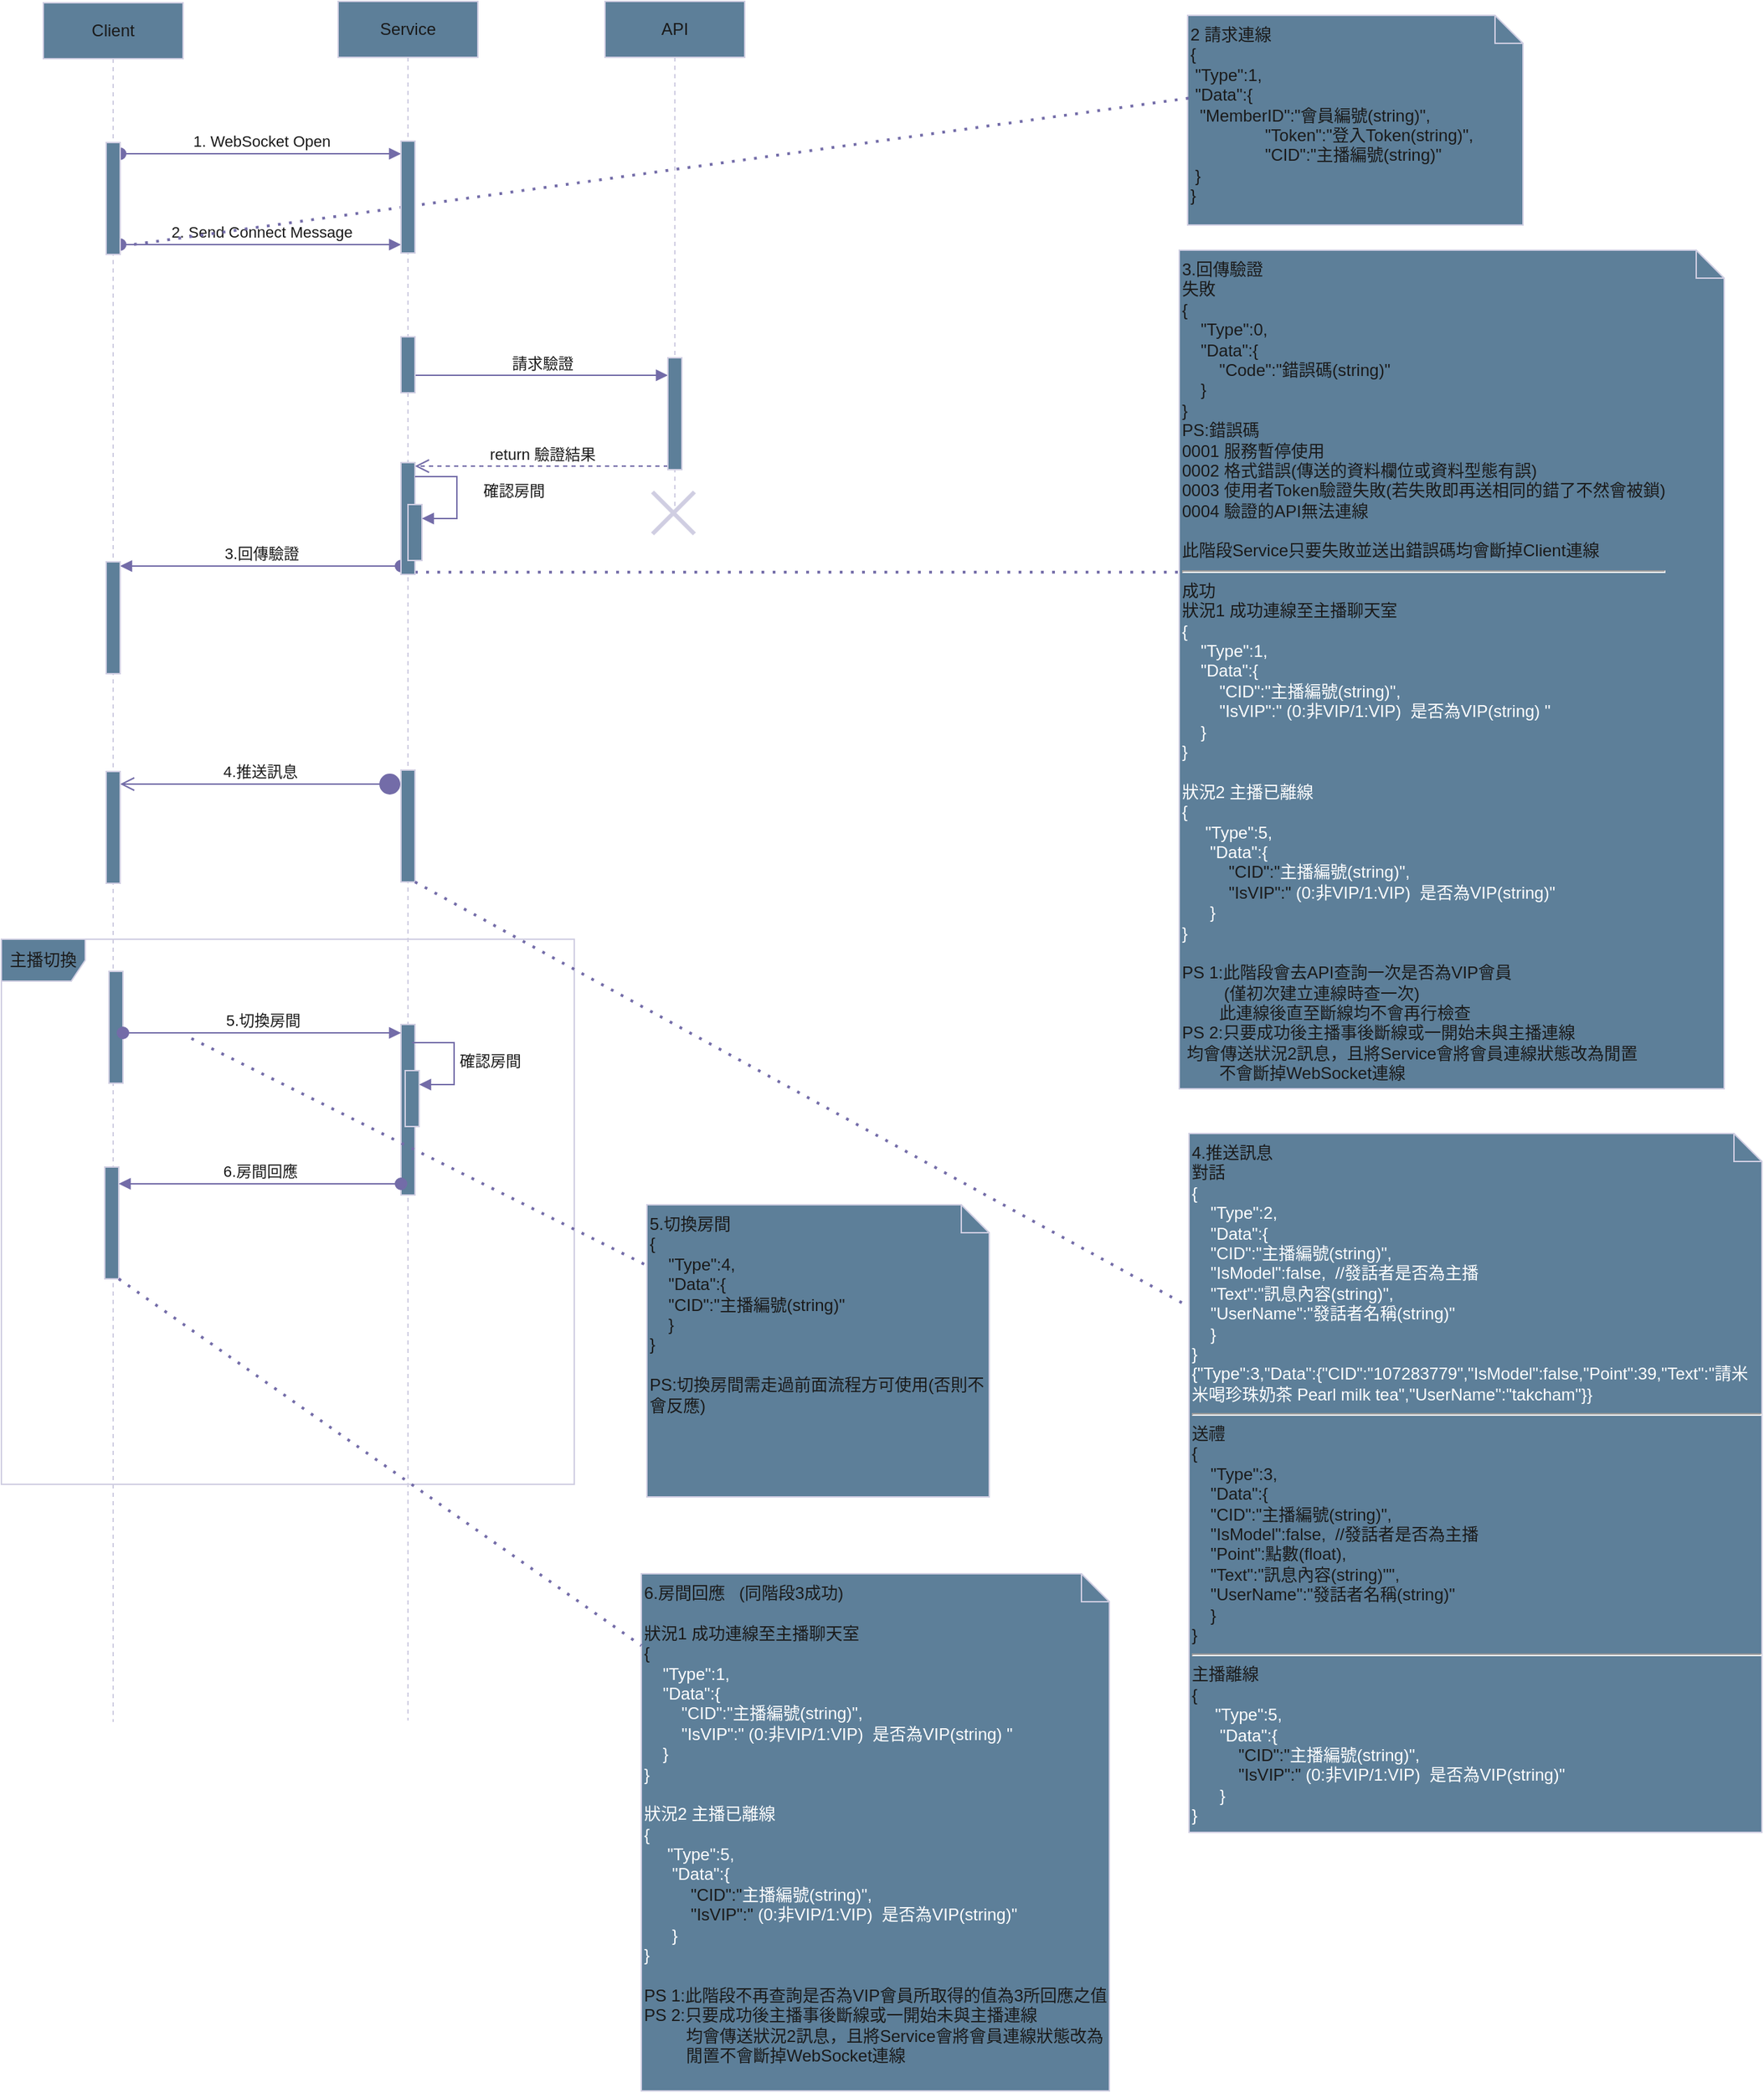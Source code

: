 <mxfile version="21.3.2" type="github">
  <diagram name="第 1 页" id="nalSIyjnzdlpbdRMCooa">
    <mxGraphModel dx="2074" dy="1124" grid="0" gridSize="10" guides="0" tooltips="1" connect="1" arrows="1" fold="1" page="1" pageScale="1" pageWidth="827" pageHeight="1169" math="0" shadow="0">
      <root>
        <mxCell id="0" />
        <mxCell id="1" parent="0" />
        <mxCell id="9lHD97vPQQ2Ld9ZBpSz1-4" value="1. WebSocket Open" style="html=1;verticalAlign=bottom;startArrow=oval;endArrow=block;startSize=8;edgeStyle=elbowEdgeStyle;elbow=vertical;curved=0;rounded=0;strokeColor=#736CA8;fontColor=#1A1A1A;" parent="1" source="9lHD97vPQQ2Ld9ZBpSz1-16" target="9lHD97vPQQ2Ld9ZBpSz1-3" edge="1">
          <mxGeometry relative="1" as="geometry">
            <mxPoint x="299" y="332" as="sourcePoint" />
            <Array as="points">
              <mxPoint x="135" y="161" />
              <mxPoint x="459" y="362" />
            </Array>
          </mxGeometry>
        </mxCell>
        <mxCell id="9lHD97vPQQ2Ld9ZBpSz1-9" value="2. Send Connect Message" style="html=1;verticalAlign=bottom;startArrow=oval;startFill=1;endArrow=block;startSize=8;edgeStyle=elbowEdgeStyle;elbow=vertical;curved=0;rounded=0;strokeColor=#736CA8;fontColor=#1A1A1A;" parent="1" source="9lHD97vPQQ2Ld9ZBpSz1-16" target="9lHD97vPQQ2Ld9ZBpSz1-3" edge="1">
          <mxGeometry width="60" relative="1" as="geometry">
            <mxPoint x="319" y="392" as="sourcePoint" />
            <mxPoint x="379" y="392" as="targetPoint" />
            <Array as="points">
              <mxPoint x="224" y="226" />
              <mxPoint x="203" y="265" />
              <mxPoint x="469" y="422" />
              <mxPoint x="449" y="392" />
              <mxPoint x="429" y="422" />
              <mxPoint x="409" y="392" />
            </Array>
          </mxGeometry>
        </mxCell>
        <mxCell id="9lHD97vPQQ2Ld9ZBpSz1-14" value="&lt;div&gt;2 請求連線&lt;/div&gt;&lt;div&gt;{&lt;/div&gt;&lt;div&gt;&lt;span style=&quot;white-space: pre;&quot;&gt; &lt;/span&gt;&quot;Type&quot;:1,&lt;/div&gt;&lt;div&gt;&lt;span style=&quot;white-space: pre;&quot;&gt; &lt;/span&gt;&quot;Data&quot;:{&lt;span style=&quot;&quot;&gt;&lt;/span&gt;&lt;/div&gt;&lt;div&gt;&lt;span style=&quot;&quot;&gt;&lt;span style=&quot;white-space: pre;&quot;&gt; &lt;/span&gt;&lt;span style=&quot;white-space: pre;&quot;&gt; &lt;/span&gt;&quot;MemberID&quot;:&quot;會員編號(string)&quot;,&amp;nbsp;&lt;/span&gt;&lt;/div&gt;&lt;div&gt;&lt;span style=&quot;&quot;&gt;&lt;span style=&quot;&quot;&gt;&lt;span style=&quot;white-space: pre;&quot;&gt;&amp;nbsp;&amp;nbsp;&amp;nbsp;&amp;nbsp;&lt;/span&gt;&lt;span style=&quot;white-space: pre;&quot;&gt;&amp;nbsp;&amp;nbsp;&amp;nbsp;&amp;nbsp;&lt;/span&gt;&lt;span style=&quot;white-space: pre;&quot;&gt;&amp;nbsp;&amp;nbsp;&amp;nbsp;&amp;nbsp;&lt;/span&gt;&lt;span style=&quot;white-space: pre;&quot;&gt;&amp;nbsp;&amp;nbsp;&amp;nbsp;&amp;nbsp;&quot;&lt;/span&gt;&lt;/span&gt;Token&quot;:&quot;登入Token(string)&quot;,&lt;/span&gt;&lt;/div&gt;&lt;div&gt;&lt;span style=&quot;&quot;&gt;&lt;span style=&quot;&quot;&gt;&lt;span style=&quot;white-space: pre;&quot;&gt;&amp;nbsp;&amp;nbsp;&amp;nbsp;&amp;nbsp;&lt;/span&gt;&lt;span style=&quot;white-space: pre;&quot;&gt;&amp;nbsp;&amp;nbsp;&amp;nbsp;&amp;nbsp;&lt;/span&gt;&lt;span style=&quot;white-space: pre;&quot;&gt;&amp;nbsp;&amp;nbsp;&amp;nbsp;&amp;nbsp;&lt;/span&gt;&lt;span style=&quot;white-space: pre;&quot;&gt;&amp;nbsp;&amp;nbsp;&amp;nbsp;&amp;nbsp;&quot;&lt;/span&gt;&lt;/span&gt;CID&quot;:&quot;主播編號(string)&quot;&amp;nbsp;&amp;nbsp;&lt;/span&gt;&lt;/div&gt;&lt;div&gt;&lt;span style=&quot;&quot;&gt;&lt;span style=&quot;white-space: pre;&quot;&gt; &lt;/span&gt;}&lt;/span&gt;&lt;/div&gt;&lt;div&gt;&lt;span style=&quot;background-color: initial;&quot;&gt;}&lt;/span&gt;&lt;/div&gt;&lt;div&gt;&lt;span style=&quot;background-color: initial;&quot;&gt;&lt;br&gt;&lt;/span&gt;&lt;/div&gt;&lt;div&gt;&lt;span style=&quot;background-color: initial;&quot;&gt;&lt;br&gt;&lt;/span&gt;&lt;/div&gt;" style="shape=note;size=20;whiteSpace=wrap;html=1;strokeColor=#D0CEE2;fontColor=#1A1A1A;fillColor=#5D7F99;align=left;verticalAlign=top;" parent="1" vertex="1">
          <mxGeometry x="856" y="62" width="240" height="150" as="geometry" />
        </mxCell>
        <mxCell id="9lHD97vPQQ2Ld9ZBpSz1-15" value="" style="endArrow=none;dashed=1;html=1;dashPattern=1 3;strokeWidth=2;rounded=0;strokeColor=#736CA8;fontColor=#1A1A1A;entryX=0.011;entryY=0.393;entryDx=0;entryDy=0;entryPerimeter=0;movable=1;resizable=1;rotatable=1;deletable=1;editable=1;locked=0;connectable=1;" parent="1" target="9lHD97vPQQ2Ld9ZBpSz1-14" edge="1">
          <mxGeometry width="50" height="50" relative="1" as="geometry">
            <mxPoint x="94" y="227" as="sourcePoint" />
            <mxPoint x="590" y="450" as="targetPoint" />
          </mxGeometry>
        </mxCell>
        <mxCell id="9lHD97vPQQ2Ld9ZBpSz1-22" value="請求驗證" style="html=1;verticalAlign=bottom;endArrow=block;edgeStyle=elbowEdgeStyle;elbow=vertical;curved=0;rounded=0;strokeColor=#736CA8;fontColor=#1A1A1A;" parent="1" source="9lHD97vPQQ2Ld9ZBpSz1-18" target="9lHD97vPQQ2Ld9ZBpSz1-21" edge="1">
          <mxGeometry relative="1" as="geometry">
            <mxPoint x="644" y="507" as="sourcePoint" />
          </mxGeometry>
        </mxCell>
        <mxCell id="9lHD97vPQQ2Ld9ZBpSz1-23" value="return 驗證結果" style="html=1;verticalAlign=bottom;endArrow=open;dashed=1;endSize=8;edgeStyle=elbowEdgeStyle;elbow=vertical;curved=0;rounded=0;strokeColor=#736CA8;fontColor=#1A1A1A;" parent="1" source="9lHD97vPQQ2Ld9ZBpSz1-21" target="9lHD97vPQQ2Ld9ZBpSz1-24" edge="1">
          <mxGeometry relative="1" as="geometry">
            <mxPoint x="644" y="582" as="targetPoint" />
            <mxPoint as="offset" />
          </mxGeometry>
        </mxCell>
        <mxCell id="9lHD97vPQQ2Ld9ZBpSz1-27" value="3.回傳驗證" style="html=1;verticalAlign=bottom;startArrow=oval;startFill=1;endArrow=block;startSize=8;edgeStyle=elbowEdgeStyle;elbow=vertical;curved=0;rounded=0;strokeColor=#736CA8;fontColor=#1A1A1A;" parent="1" source="9lHD97vPQQ2Ld9ZBpSz1-24" target="9lHD97vPQQ2Ld9ZBpSz1-17" edge="1">
          <mxGeometry width="60" relative="1" as="geometry">
            <mxPoint x="439" y="692" as="sourcePoint" />
            <mxPoint x="499" y="692" as="targetPoint" />
            <Array as="points">
              <mxPoint x="163" y="456" />
              <mxPoint x="339" y="652" />
              <mxPoint x="339" y="672" />
              <mxPoint x="359" y="652" />
            </Array>
          </mxGeometry>
        </mxCell>
        <mxCell id="9lHD97vPQQ2Ld9ZBpSz1-30" value="3.回傳驗證&lt;br&gt;失敗&lt;br&gt;&lt;div style=&quot;border-color: var(--border-color);&quot;&gt;{&lt;/div&gt;&lt;div style=&quot;border-color: var(--border-color);&quot;&gt;&lt;span style=&quot;&quot;&gt;&amp;nbsp; &amp;nbsp; &quot;&lt;/span&gt;Type&quot;:0,&lt;/div&gt;&lt;div style=&quot;border-color: var(--border-color);&quot;&gt;&lt;span style=&quot;border-color: var(--border-color);&quot;&gt;&lt;span style=&quot;&quot;&gt;&amp;nbsp; &amp;nbsp; &quot;&lt;/span&gt;&lt;/span&gt;Data&quot;:{&lt;span style=&quot;border-color: var(--border-color);&quot;&gt;&lt;/span&gt;&lt;/div&gt;&lt;div style=&quot;border-color: var(--border-color);&quot;&gt;&lt;span style=&quot;border-color: var(--border-color);&quot;&gt;&lt;span style=&quot;border-color: var(--border-color);&quot;&gt;&lt;span style=&quot;&quot;&gt;&amp;nbsp;&amp;nbsp;&amp;nbsp;&amp;nbsp;&lt;/span&gt;&lt;/span&gt;&lt;span style=&quot;border-color: var(--border-color);&quot;&gt;&lt;span style=&quot;&quot;&gt;&amp;nbsp; &amp;nbsp; &quot;Code&quot;&lt;/span&gt;&lt;/span&gt;:&quot;錯誤碼(string)&quot;&lt;/span&gt;&lt;/div&gt;&lt;div style=&quot;border-color: var(--border-color);&quot;&gt;&lt;span style=&quot;border-color: var(--border-color);&quot;&gt;&lt;span style=&quot;border-color: var(--border-color);&quot;&gt;&lt;span style=&quot;&quot;&gt;&amp;nbsp;&amp;nbsp;&amp;nbsp;&amp;nbsp;&lt;/span&gt;&lt;/span&gt;}&lt;/span&gt;&lt;/div&gt;&lt;div style=&quot;border-color: var(--border-color);&quot;&gt;&lt;span style=&quot;border-color: var(--border-color); background-color: initial;&quot;&gt;}&lt;/span&gt;&lt;/div&gt;&lt;div style=&quot;border-color: var(--border-color);&quot;&gt;PS:錯誤碼&lt;/div&gt;&lt;div style=&quot;border-color: var(--border-color);&quot;&gt;0001 服務暫停使用&lt;/div&gt;&lt;div style=&quot;border-color: var(--border-color);&quot;&gt;0002 格式錯誤(傳送的資料欄位或資料型態有誤)&lt;/div&gt;&lt;div style=&quot;border-color: var(--border-color);&quot;&gt;0003 使用者Token驗證失敗(若失敗即再送相同的錯了不然會被鎖)&lt;/div&gt;&lt;div style=&quot;border-color: var(--border-color);&quot;&gt;0004 驗證的API無法連線&lt;/div&gt;&lt;div style=&quot;border-color: var(--border-color);&quot;&gt;&lt;br&gt;&lt;/div&gt;&lt;div style=&quot;border-color: var(--border-color);&quot;&gt;此階段Service只要失敗並送出錯誤碼均會斷掉Client連線&lt;/div&gt;&lt;div style=&quot;border-color: var(--border-color);&quot;&gt;&lt;hr&gt;&lt;/div&gt;&lt;div style=&quot;border-color: var(--border-color);&quot;&gt;成功&lt;/div&gt;&lt;div style=&quot;border-color: var(--border-color);&quot;&gt;狀況1 成功連線至主播聊天室&lt;/div&gt;&lt;div style=&quot;border-color: var(--border-color);&quot;&gt;&lt;span style=&quot;color: rgb(255, 255, 255); background-color: initial;&quot;&gt;{&lt;/span&gt;&lt;/div&gt;&lt;div style=&quot;border-color: var(--border-color);&quot;&gt;&lt;span style=&quot;color: rgb(255, 255, 255); background-color: initial;&quot;&gt;&lt;span style=&quot;&quot;&gt;&lt;span style=&quot;&quot;&gt;&amp;nbsp;&amp;nbsp;&amp;nbsp;&amp;nbsp;&lt;/span&gt;&lt;/span&gt;&quot;Type&quot;:1,&lt;/span&gt;&lt;/div&gt;&lt;div style=&quot;border-color: var(--border-color);&quot;&gt;&lt;span style=&quot;color: rgb(255, 255, 255); background-color: initial;&quot;&gt;&lt;span style=&quot;&quot;&gt;&lt;span style=&quot;&quot;&gt;&amp;nbsp;&amp;nbsp;&amp;nbsp;&amp;nbsp;&lt;/span&gt;&lt;/span&gt;&quot;Data&quot;:{&lt;/span&gt;&lt;/div&gt;&lt;div style=&quot;border-color: var(--border-color);&quot;&gt;&lt;span style=&quot;color: rgb(255, 255, 255); background-color: initial;&quot;&gt;&lt;span style=&quot;&quot;&gt;&lt;span style=&quot;&quot;&gt;&amp;nbsp;&amp;nbsp;&amp;nbsp;&amp;nbsp;&lt;/span&gt;&lt;/span&gt;&lt;span style=&quot;&quot;&gt;&lt;span style=&quot;&quot;&gt;&amp;nbsp;&amp;nbsp;&amp;nbsp;&amp;nbsp;&lt;/span&gt;&lt;/span&gt;&quot;CID&quot;:&quot;主播編號(string)&quot;,&lt;/span&gt;&lt;/div&gt;&lt;div style=&quot;border-color: var(--border-color);&quot;&gt;&lt;span style=&quot;color: rgb(255, 255, 255); background-color: initial;&quot;&gt;&lt;span style=&quot;&quot;&gt;&lt;span style=&quot;&quot;&gt;&amp;nbsp;&amp;nbsp;&amp;nbsp;&amp;nbsp;&lt;/span&gt;&lt;/span&gt;&lt;span style=&quot;&quot;&gt;&lt;span style=&quot;&quot;&gt;&amp;nbsp;&amp;nbsp;&amp;nbsp;&amp;nbsp;&lt;/span&gt;&lt;/span&gt;&quot;IsVIP&quot;:&quot; (0:非VIP/1:VIP)&amp;nbsp; 是否為VIP(string) &quot;&lt;/span&gt;&lt;/div&gt;&lt;div style=&quot;border-color: var(--border-color);&quot;&gt;&lt;span style=&quot;color: rgb(255, 255, 255); background-color: initial;&quot;&gt;&lt;span style=&quot;&quot;&gt;&lt;span style=&quot;&quot;&gt;&amp;nbsp;&amp;nbsp;&amp;nbsp;&amp;nbsp;&lt;/span&gt;&lt;/span&gt;}&lt;/span&gt;&lt;/div&gt;&lt;div style=&quot;border-color: var(--border-color);&quot;&gt;&lt;span style=&quot;color: rgb(255, 255, 255); background-color: initial;&quot;&gt;}&lt;/span&gt;&lt;/div&gt;&lt;div style=&quot;border-color: var(--border-color);&quot;&gt;&lt;span style=&quot;color: rgb(255, 255, 255); background-color: initial;&quot;&gt;&lt;br&gt;&lt;/span&gt;&lt;/div&gt;&lt;div style=&quot;border-color: var(--border-color);&quot;&gt;&lt;font color=&quot;#ffffff&quot;&gt;狀況2 主播已離線&lt;/font&gt;&lt;/div&gt;&lt;div style=&quot;border-color: var(--border-color);&quot;&gt;&lt;span style=&quot;color: rgb(255, 255, 255); background-color: initial;&quot;&gt;{&lt;/span&gt;&lt;/div&gt;&lt;div style=&quot;border-color: var(--border-color);&quot;&gt;&lt;span style=&quot;color: rgb(255, 255, 255); background-color: initial;&quot;&gt;&amp;nbsp; &amp;nbsp; &amp;nbsp;&quot;Type&quot;:5,&lt;/span&gt;&lt;/div&gt;&lt;div style=&quot;border-color: var(--border-color);&quot;&gt;&lt;span style=&quot;color: rgb(255, 255, 255); background-color: initial;&quot;&gt;&amp;nbsp; &amp;nbsp; &amp;nbsp; &quot;Data&quot;:{&lt;/span&gt;&lt;/div&gt;&lt;div style=&quot;border-color: var(--border-color);&quot;&gt;&amp;nbsp; &amp;nbsp; &amp;nbsp; &amp;nbsp; &amp;nbsp; &quot;CID&quot;:&quot;&lt;span style=&quot;color: rgb(255, 255, 255);&quot;&gt;主播編號(string)&lt;/span&gt;&lt;span style=&quot;color: rgb(255, 255, 255); background-color: initial;&quot;&gt;&quot;,&lt;/span&gt;&lt;/div&gt;&lt;div style=&quot;border-color: var(--border-color);&quot;&gt;&amp;nbsp; &amp;nbsp; &amp;nbsp; &amp;nbsp; &amp;nbsp; &quot;IsVIP&quot;:&quot;&lt;span style=&quot;color: rgb(255, 255, 255);&quot;&gt;&amp;nbsp;(0:非VIP/1:VIP)&amp;nbsp; 是否為VIP(string)&lt;/span&gt;&lt;span style=&quot;color: rgb(255, 255, 255); background-color: initial;&quot;&gt;&quot;&lt;/span&gt;&lt;/div&gt;&lt;div style=&quot;border-color: var(--border-color);&quot;&gt;&lt;span style=&quot;color: rgb(255, 255, 255); background-color: initial;&quot;&gt;&amp;nbsp; &amp;nbsp; &amp;nbsp; }&lt;/span&gt;&lt;/div&gt;&lt;div style=&quot;border-color: var(--border-color);&quot;&gt;&lt;span style=&quot;color: rgb(255, 255, 255); background-color: initial;&quot;&gt;}&lt;/span&gt;&lt;/div&gt;&lt;div style=&quot;border-color: var(--border-color);&quot;&gt;&lt;br&gt;&lt;/div&gt;&lt;div style=&quot;border-color: var(--border-color);&quot;&gt;PS 1:此階段會去API查詢一次是否為VIP會員&lt;/div&gt;&lt;div style=&quot;border-color: var(--border-color);&quot;&gt;&amp;nbsp; &amp;nbsp; &amp;nbsp; &amp;nbsp; &amp;nbsp;(僅初次建立連線時查一次)&lt;/div&gt;&lt;div style=&quot;border-color: var(--border-color);&quot;&gt;&amp;nbsp; &amp;nbsp; &amp;nbsp; &amp;nbsp; 此連線後直至斷線均不會再行檢查&lt;/div&gt;&lt;div style=&quot;border-color: var(--border-color);&quot;&gt;PS 2:只要成功後主播事後斷線或&lt;span style=&quot;background-color: initial;&quot;&gt;一開始未與主播連線&lt;/span&gt;&lt;/div&gt;&lt;div style=&quot;border-color: var(--border-color);&quot;&gt;&lt;span style=&quot;background-color: initial;&quot;&gt;&lt;span style=&quot;white-space: pre;&quot;&gt; &lt;/span&gt;均會傳送&lt;/span&gt;&lt;span style=&quot;background-color: initial;&quot;&gt;狀況2訊息，且將Service會將會員連線狀態改為閒置&lt;/span&gt;&lt;/div&gt;&lt;div style=&quot;border-color: var(--border-color);&quot;&gt;&lt;span style=&quot;background-color: initial;&quot;&gt;&amp;nbsp; &amp;nbsp; &amp;nbsp; &amp;nbsp; 不會斷掉WebSocket連線&lt;/span&gt;&lt;/div&gt;" style="shape=note;size=20;whiteSpace=wrap;html=1;strokeColor=#D0CEE2;fontColor=#1A1A1A;fillColor=#5D7F99;align=left;verticalAlign=top;" parent="1" vertex="1">
          <mxGeometry x="850" y="230" width="390" height="600" as="geometry" />
        </mxCell>
        <mxCell id="9lHD97vPQQ2Ld9ZBpSz1-31" value="" style="endArrow=none;dashed=1;html=1;dashPattern=1 3;strokeWidth=2;rounded=0;strokeColor=#736CA8;fontColor=#1A1A1A;entryX=0.004;entryY=0.384;entryDx=0;entryDy=0;entryPerimeter=0;" parent="1" source="9lHD97vPQQ2Ld9ZBpSz1-24" target="9lHD97vPQQ2Ld9ZBpSz1-30" edge="1">
          <mxGeometry width="50" height="50" relative="1" as="geometry">
            <mxPoint x="219" y="451" as="sourcePoint" />
            <mxPoint x="740" y="560" as="targetPoint" />
          </mxGeometry>
        </mxCell>
        <mxCell id="9lHD97vPQQ2Ld9ZBpSz1-34" value="4.推送訊息" style="html=1;verticalAlign=bottom;startArrow=circle;startFill=1;endArrow=open;startSize=6;endSize=8;edgeStyle=elbowEdgeStyle;elbow=vertical;curved=0;rounded=0;strokeColor=#736CA8;fontColor=#1A1A1A;" parent="1" source="9lHD97vPQQ2Ld9ZBpSz1-32" target="9lHD97vPQQ2Ld9ZBpSz1-33" edge="1">
          <mxGeometry x="0.003" width="80" relative="1" as="geometry">
            <mxPoint x="504" y="842" as="sourcePoint" />
            <mxPoint x="299" y="812" as="targetPoint" />
            <Array as="points">
              <mxPoint x="203" y="612" />
              <mxPoint x="189" y="500" />
              <mxPoint x="459" y="812" />
            </Array>
            <mxPoint as="offset" />
          </mxGeometry>
        </mxCell>
        <mxCell id="9lHD97vPQQ2Ld9ZBpSz1-35" value="4.推送訊息&lt;br&gt;對話&lt;br&gt;&lt;span style=&quot;color: rgb(255, 255, 255); background-color: initial;&quot;&gt;{&lt;br&gt;&amp;nbsp; &amp;nbsp; &quot;Type&quot;:2,&lt;br&gt;&amp;nbsp; &amp;nbsp; &quot;Data&quot;:{&lt;br&gt;&lt;span style=&quot;&quot;&gt;&lt;span style=&quot;&quot;&gt;&amp;nbsp;&amp;nbsp;&amp;nbsp;&amp;nbsp;&lt;/span&gt;&lt;/span&gt;&quot;CID&quot;:&quot;主播編號(string)&quot;,&lt;br&gt;&lt;span style=&quot;&quot;&gt;&lt;span style=&quot;&quot;&gt;&amp;nbsp;&amp;nbsp;&amp;nbsp;&amp;nbsp;&lt;/span&gt;&lt;/span&gt;&quot;IsModel&quot;:false,&amp;nbsp; //發話者是否為主播&lt;br&gt;&lt;span style=&quot;&quot;&gt;&lt;span style=&quot;&quot;&gt;&amp;nbsp;&amp;nbsp;&amp;nbsp;&amp;nbsp;&lt;/span&gt;&lt;/span&gt;&quot;Text&quot;:&quot;訊息內容(string)&quot;,&lt;br&gt;&lt;span style=&quot;&quot;&gt;&lt;span style=&quot;&quot;&gt;&amp;nbsp;&amp;nbsp;&amp;nbsp;&amp;nbsp;&lt;/span&gt;&lt;/span&gt;&quot;UserName&quot;:&quot;發話者名稱(string)&quot;&lt;br&gt;&amp;nbsp; &amp;nbsp; }&lt;br&gt;}&lt;br&gt;&lt;/span&gt;&lt;span style=&quot;color: rgb(255, 255, 255); background-color: initial;&quot;&gt;{&quot;Type&quot;:3,&quot;Data&quot;:{&quot;CID&quot;:&quot;107283779&quot;,&quot;IsModel&quot;:false,&quot;Point&quot;:39,&quot;Text&quot;:&quot;請米米喝珍珠奶茶 Pearl milk tea&quot;,&quot;UserName&quot;:&quot;takcham&quot;}}&lt;/span&gt;&lt;span style=&quot;color: rgb(255, 255, 255); background-color: initial;&quot;&gt;&lt;br&gt;&lt;/span&gt;&lt;hr&gt;送禮&lt;br&gt;{&lt;br&gt;&amp;nbsp; &amp;nbsp; &quot;Type&quot;:3,&lt;br&gt;&amp;nbsp; &amp;nbsp; &quot;Data&quot;:{&lt;br&gt;&lt;span style=&quot;&quot;&gt;&lt;span style=&quot;&quot;&gt;&amp;nbsp;&amp;nbsp;&amp;nbsp;&amp;nbsp;&lt;/span&gt;&lt;/span&gt;&quot;CID&quot;:&quot;主播編號(string)&quot;,&lt;br&gt;&lt;span style=&quot;&quot;&gt;&lt;span style=&quot;&quot;&gt;&amp;nbsp;&amp;nbsp;&amp;nbsp;&amp;nbsp;&lt;/span&gt;&lt;/span&gt;&quot;IsModel&quot;:false,&amp;nbsp; //發話者是否為主播&lt;br&gt;&lt;span style=&quot;&quot;&gt;&lt;span style=&quot;&quot;&gt;&amp;nbsp;&amp;nbsp;&amp;nbsp;&amp;nbsp;&lt;/span&gt;&lt;/span&gt;&quot;Point&quot;:點數(float),&lt;br&gt;&lt;span style=&quot;&quot;&gt;&lt;span style=&quot;&quot;&gt;&amp;nbsp;&amp;nbsp;&amp;nbsp;&amp;nbsp;&lt;/span&gt;&lt;/span&gt;&quot;Text&quot;:&quot;訊息內容(string)&quot;&quot;,&lt;br&gt;&amp;nbsp; &amp;nbsp; &quot;UserName&quot;:&quot;發話者名稱(string)&quot;&lt;br&gt;&lt;span style=&quot;&quot;&gt;&lt;span style=&quot;&quot;&gt;&amp;nbsp;&amp;nbsp;&amp;nbsp;&amp;nbsp;&lt;/span&gt;&lt;/span&gt;}&lt;br&gt;}&lt;br&gt;&lt;hr&gt;主播離線&lt;br&gt;&lt;div style=&quot;border-color: var(--border-color);&quot;&gt;{&lt;/div&gt;&lt;div style=&quot;border-color: var(--border-color);&quot;&gt;&lt;span style=&quot;border-color: var(--border-color); color: rgb(255, 255, 255); background-color: initial;&quot;&gt;&amp;nbsp; &amp;nbsp; &amp;nbsp;&quot;Type&quot;:5,&lt;/span&gt;&lt;/div&gt;&lt;div style=&quot;border-color: var(--border-color);&quot;&gt;&lt;span style=&quot;border-color: var(--border-color); color: rgb(255, 255, 255); background-color: initial;&quot;&gt;&amp;nbsp; &amp;nbsp; &amp;nbsp; &quot;Data&quot;:{&lt;/span&gt;&lt;/div&gt;&lt;div style=&quot;border-color: var(--border-color);&quot;&gt;&amp;nbsp; &amp;nbsp; &amp;nbsp; &amp;nbsp; &amp;nbsp; &quot;CID&quot;:&quot;&lt;span style=&quot;border-color: var(--border-color); color: rgb(255, 255, 255);&quot;&gt;主播編號(string)&lt;/span&gt;&lt;span style=&quot;border-color: var(--border-color); color: rgb(255, 255, 255); background-color: initial;&quot;&gt;&quot;,&lt;/span&gt;&lt;/div&gt;&lt;div style=&quot;border-color: var(--border-color);&quot;&gt;&amp;nbsp; &amp;nbsp; &amp;nbsp; &amp;nbsp; &amp;nbsp; &quot;IsVIP&quot;:&quot;&lt;span style=&quot;border-color: var(--border-color); color: rgb(255, 255, 255);&quot;&gt;&amp;nbsp;(0:非VIP/1:VIP)&amp;nbsp; 是否為VIP(string)&lt;/span&gt;&lt;span style=&quot;border-color: var(--border-color); color: rgb(255, 255, 255); background-color: initial;&quot;&gt;&quot;&lt;/span&gt;&lt;/div&gt;&lt;div style=&quot;border-color: var(--border-color);&quot;&gt;&lt;span style=&quot;border-color: var(--border-color); color: rgb(255, 255, 255); background-color: initial;&quot;&gt;&amp;nbsp; &amp;nbsp; &amp;nbsp; }&lt;/span&gt;&lt;/div&gt;&lt;div style=&quot;border-color: var(--border-color);&quot;&gt;&lt;span style=&quot;border-color: var(--border-color); color: rgb(255, 255, 255); background-color: initial;&quot;&gt;}&lt;/span&gt;&lt;/div&gt;" style="shape=note;size=20;whiteSpace=wrap;html=1;strokeColor=#D0CEE2;fontColor=#1A1A1A;fillColor=#5D7F99;align=left;verticalAlign=top;" parent="1" vertex="1">
          <mxGeometry x="857" y="862" width="410" height="500" as="geometry" />
        </mxCell>
        <mxCell id="9lHD97vPQQ2Ld9ZBpSz1-37" value="主播切換" style="shape=umlFrame;whiteSpace=wrap;html=1;pointerEvents=0;strokeColor=#D0CEE2;fontColor=#1A1A1A;fillColor=#5D7F99;" parent="1" vertex="1">
          <mxGeometry x="7" y="723" width="410" height="390" as="geometry" />
        </mxCell>
        <mxCell id="9lHD97vPQQ2Ld9ZBpSz1-1" value="Client" style="shape=umlLifeline;perimeter=lifelinePerimeter;whiteSpace=wrap;html=1;container=1;dropTarget=0;collapsible=0;recursiveResize=0;outlineConnect=0;portConstraint=eastwest;newEdgeStyle={&quot;edgeStyle&quot;:&quot;elbowEdgeStyle&quot;,&quot;elbow&quot;:&quot;vertical&quot;,&quot;curved&quot;:0,&quot;rounded&quot;:0};labelBackgroundColor=none;fillColor=#5D7F99;strokeColor=#D0CEE2;fontColor=#1A1A1A;" parent="1" vertex="1">
          <mxGeometry x="37" y="53" width="100" height="1230" as="geometry" />
        </mxCell>
        <mxCell id="9lHD97vPQQ2Ld9ZBpSz1-16" value="" style="html=1;points=[];perimeter=orthogonalPerimeter;outlineConnect=0;targetShapes=umlLifeline;portConstraint=eastwest;newEdgeStyle={&quot;edgeStyle&quot;:&quot;elbowEdgeStyle&quot;,&quot;elbow&quot;:&quot;vertical&quot;,&quot;curved&quot;:0,&quot;rounded&quot;:0};strokeColor=#D0CEE2;fontColor=#1A1A1A;fillColor=#5D7F99;" parent="9lHD97vPQQ2Ld9ZBpSz1-1" vertex="1">
          <mxGeometry x="45" y="100" width="10" height="80" as="geometry" />
        </mxCell>
        <mxCell id="9lHD97vPQQ2Ld9ZBpSz1-17" value="" style="html=1;points=[];perimeter=orthogonalPerimeter;outlineConnect=0;targetShapes=umlLifeline;portConstraint=eastwest;newEdgeStyle={&quot;edgeStyle&quot;:&quot;elbowEdgeStyle&quot;,&quot;elbow&quot;:&quot;vertical&quot;,&quot;curved&quot;:0,&quot;rounded&quot;:0};strokeColor=#D0CEE2;fontColor=#1A1A1A;fillColor=#5D7F99;" parent="9lHD97vPQQ2Ld9ZBpSz1-1" vertex="1">
          <mxGeometry x="45" y="400" width="10" height="80" as="geometry" />
        </mxCell>
        <mxCell id="9lHD97vPQQ2Ld9ZBpSz1-33" value="" style="html=1;points=[];perimeter=orthogonalPerimeter;outlineConnect=0;targetShapes=umlLifeline;portConstraint=eastwest;newEdgeStyle={&quot;edgeStyle&quot;:&quot;elbowEdgeStyle&quot;,&quot;elbow&quot;:&quot;vertical&quot;,&quot;curved&quot;:0,&quot;rounded&quot;:0};strokeColor=#D0CEE2;fontColor=#1A1A1A;fillColor=#5D7F99;" parent="9lHD97vPQQ2Ld9ZBpSz1-1" vertex="1">
          <mxGeometry x="45" y="550" width="10" height="80" as="geometry" />
        </mxCell>
        <mxCell id="9lHD97vPQQ2Ld9ZBpSz1-39" value="" style="html=1;points=[];perimeter=orthogonalPerimeter;outlineConnect=0;targetShapes=umlLifeline;portConstraint=eastwest;newEdgeStyle={&quot;edgeStyle&quot;:&quot;elbowEdgeStyle&quot;,&quot;elbow&quot;:&quot;vertical&quot;,&quot;curved&quot;:0,&quot;rounded&quot;:0};strokeColor=#D0CEE2;fontColor=#1A1A1A;fillColor=#5D7F99;" parent="9lHD97vPQQ2Ld9ZBpSz1-1" vertex="1">
          <mxGeometry x="47" y="693" width="10" height="80" as="geometry" />
        </mxCell>
        <mxCell id="9lHD97vPQQ2Ld9ZBpSz1-51" value="" style="html=1;points=[];perimeter=orthogonalPerimeter;outlineConnect=0;targetShapes=umlLifeline;portConstraint=eastwest;newEdgeStyle={&quot;edgeStyle&quot;:&quot;elbowEdgeStyle&quot;,&quot;elbow&quot;:&quot;vertical&quot;,&quot;curved&quot;:0,&quot;rounded&quot;:0};strokeColor=#D0CEE2;fontColor=#1A1A1A;fillColor=#5D7F99;" parent="9lHD97vPQQ2Ld9ZBpSz1-1" vertex="1">
          <mxGeometry x="44" y="833" width="10" height="80" as="geometry" />
        </mxCell>
        <mxCell id="9lHD97vPQQ2Ld9ZBpSz1-2" value="Service" style="shape=umlLifeline;perimeter=lifelinePerimeter;whiteSpace=wrap;html=1;container=1;dropTarget=0;collapsible=0;recursiveResize=0;outlineConnect=0;portConstraint=eastwest;newEdgeStyle={&quot;edgeStyle&quot;:&quot;elbowEdgeStyle&quot;,&quot;elbow&quot;:&quot;vertical&quot;,&quot;curved&quot;:0,&quot;rounded&quot;:0};strokeColor=#D0CEE2;fontColor=#1A1A1A;fillColor=#5D7F99;" parent="1" vertex="1">
          <mxGeometry x="248" y="52" width="100" height="1230" as="geometry" />
        </mxCell>
        <mxCell id="9lHD97vPQQ2Ld9ZBpSz1-3" value="" style="html=1;points=[];perimeter=orthogonalPerimeter;outlineConnect=0;targetShapes=umlLifeline;portConstraint=eastwest;newEdgeStyle={&quot;edgeStyle&quot;:&quot;elbowEdgeStyle&quot;,&quot;elbow&quot;:&quot;vertical&quot;,&quot;curved&quot;:0,&quot;rounded&quot;:0};strokeColor=#D0CEE2;fontColor=#1A1A1A;fillColor=#5D7F99;" parent="9lHD97vPQQ2Ld9ZBpSz1-2" vertex="1">
          <mxGeometry x="45" y="100" width="10" height="80" as="geometry" />
        </mxCell>
        <mxCell id="9lHD97vPQQ2Ld9ZBpSz1-18" value="" style="html=1;points=[];perimeter=orthogonalPerimeter;outlineConnect=0;targetShapes=umlLifeline;portConstraint=eastwest;newEdgeStyle={&quot;edgeStyle&quot;:&quot;elbowEdgeStyle&quot;,&quot;elbow&quot;:&quot;vertical&quot;,&quot;curved&quot;:0,&quot;rounded&quot;:0};strokeColor=#D0CEE2;fontColor=#1A1A1A;fillColor=#5D7F99;" parent="9lHD97vPQQ2Ld9ZBpSz1-2" vertex="1">
          <mxGeometry x="45" y="240" width="10" height="40" as="geometry" />
        </mxCell>
        <mxCell id="9lHD97vPQQ2Ld9ZBpSz1-24" value="" style="html=1;points=[];perimeter=orthogonalPerimeter;outlineConnect=0;targetShapes=umlLifeline;portConstraint=eastwest;newEdgeStyle={&quot;edgeStyle&quot;:&quot;elbowEdgeStyle&quot;,&quot;elbow&quot;:&quot;vertical&quot;,&quot;curved&quot;:0,&quot;rounded&quot;:0};strokeColor=#D0CEE2;fontColor=#1A1A1A;fillColor=#5D7F99;" parent="9lHD97vPQQ2Ld9ZBpSz1-2" vertex="1">
          <mxGeometry x="45" y="330" width="10" height="80" as="geometry" />
        </mxCell>
        <mxCell id="9lHD97vPQQ2Ld9ZBpSz1-28" value="" style="html=1;points=[];perimeter=orthogonalPerimeter;outlineConnect=0;targetShapes=umlLifeline;portConstraint=eastwest;newEdgeStyle={&quot;edgeStyle&quot;:&quot;elbowEdgeStyle&quot;,&quot;elbow&quot;:&quot;vertical&quot;,&quot;curved&quot;:0,&quot;rounded&quot;:0};strokeColor=#D0CEE2;fontColor=#1A1A1A;fillColor=#5D7F99;" parent="9lHD97vPQQ2Ld9ZBpSz1-2" vertex="1">
          <mxGeometry x="50" y="360" width="10" height="40" as="geometry" />
        </mxCell>
        <mxCell id="9lHD97vPQQ2Ld9ZBpSz1-29" value="確認房間" style="html=1;align=left;spacingLeft=2;endArrow=block;rounded=0;edgeStyle=orthogonalEdgeStyle;curved=0;rounded=0;strokeColor=#736CA8;fontColor=#1A1A1A;" parent="9lHD97vPQQ2Ld9ZBpSz1-2" target="9lHD97vPQQ2Ld9ZBpSz1-28" edge="1">
          <mxGeometry x="-0.059" y="15" relative="1" as="geometry">
            <mxPoint x="55" y="340" as="sourcePoint" />
            <Array as="points">
              <mxPoint x="85" y="370" />
            </Array>
            <mxPoint as="offset" />
          </mxGeometry>
        </mxCell>
        <mxCell id="9lHD97vPQQ2Ld9ZBpSz1-32" value="" style="html=1;points=[];perimeter=orthogonalPerimeter;outlineConnect=0;targetShapes=umlLifeline;portConstraint=eastwest;newEdgeStyle={&quot;edgeStyle&quot;:&quot;elbowEdgeStyle&quot;,&quot;elbow&quot;:&quot;vertical&quot;,&quot;curved&quot;:0,&quot;rounded&quot;:0};strokeColor=#D0CEE2;fontColor=#1A1A1A;fillColor=#5D7F99;" parent="9lHD97vPQQ2Ld9ZBpSz1-2" vertex="1">
          <mxGeometry x="45" y="550" width="10" height="80" as="geometry" />
        </mxCell>
        <mxCell id="9lHD97vPQQ2Ld9ZBpSz1-44" value="" style="html=1;points=[];perimeter=orthogonalPerimeter;outlineConnect=0;targetShapes=umlLifeline;portConstraint=eastwest;newEdgeStyle={&quot;edgeStyle&quot;:&quot;elbowEdgeStyle&quot;,&quot;elbow&quot;:&quot;vertical&quot;,&quot;curved&quot;:0,&quot;rounded&quot;:0};strokeColor=#D0CEE2;fontColor=#1A1A1A;fillColor=#5D7F99;" parent="9lHD97vPQQ2Ld9ZBpSz1-2" vertex="1">
          <mxGeometry x="45" y="732" width="10" height="122" as="geometry" />
        </mxCell>
        <mxCell id="9lHD97vPQQ2Ld9ZBpSz1-45" value="" style="html=1;points=[];perimeter=orthogonalPerimeter;outlineConnect=0;targetShapes=umlLifeline;portConstraint=eastwest;newEdgeStyle={&quot;edgeStyle&quot;:&quot;elbowEdgeStyle&quot;,&quot;elbow&quot;:&quot;vertical&quot;,&quot;curved&quot;:0,&quot;rounded&quot;:0};strokeColor=#D0CEE2;fontColor=#1A1A1A;fillColor=#5D7F99;" parent="9lHD97vPQQ2Ld9ZBpSz1-2" vertex="1">
          <mxGeometry x="48" y="765" width="10" height="40" as="geometry" />
        </mxCell>
        <mxCell id="9lHD97vPQQ2Ld9ZBpSz1-46" value="確認房間" style="html=1;align=left;spacingLeft=2;endArrow=block;rounded=0;edgeStyle=orthogonalEdgeStyle;curved=0;rounded=0;strokeColor=#736CA8;fontColor=#1A1A1A;" parent="9lHD97vPQQ2Ld9ZBpSz1-2" target="9lHD97vPQQ2Ld9ZBpSz1-45" edge="1">
          <mxGeometry relative="1" as="geometry">
            <mxPoint x="53" y="745" as="sourcePoint" />
            <Array as="points">
              <mxPoint x="83" y="775" />
            </Array>
          </mxGeometry>
        </mxCell>
        <mxCell id="9lHD97vPQQ2Ld9ZBpSz1-20" value="API" style="shape=umlLifeline;perimeter=lifelinePerimeter;whiteSpace=wrap;html=1;container=1;dropTarget=0;collapsible=0;recursiveResize=0;outlineConnect=0;portConstraint=eastwest;newEdgeStyle={&quot;edgeStyle&quot;:&quot;elbowEdgeStyle&quot;,&quot;elbow&quot;:&quot;vertical&quot;,&quot;curved&quot;:0,&quot;rounded&quot;:0};strokeColor=#D0CEE2;fontColor=#1A1A1A;fillColor=#5D7F99;" parent="1" vertex="1">
          <mxGeometry x="439" y="52" width="100" height="366" as="geometry" />
        </mxCell>
        <mxCell id="9lHD97vPQQ2Ld9ZBpSz1-21" value="" style="html=1;points=[];perimeter=orthogonalPerimeter;outlineConnect=0;targetShapes=umlLifeline;portConstraint=eastwest;newEdgeStyle={&quot;edgeStyle&quot;:&quot;elbowEdgeStyle&quot;,&quot;elbow&quot;:&quot;vertical&quot;,&quot;curved&quot;:0,&quot;rounded&quot;:0};strokeColor=#D0CEE2;fontColor=#1A1A1A;fillColor=#5D7F99;" parent="9lHD97vPQQ2Ld9ZBpSz1-20" vertex="1">
          <mxGeometry x="45" y="255" width="10" height="80" as="geometry" />
        </mxCell>
        <mxCell id="9lHD97vPQQ2Ld9ZBpSz1-40" value="" style="endArrow=none;dashed=1;html=1;dashPattern=1 3;strokeWidth=2;rounded=0;strokeColor=#736CA8;fontColor=#1A1A1A;" parent="1" source="9lHD97vPQQ2Ld9ZBpSz1-32" target="9lHD97vPQQ2Ld9ZBpSz1-35" edge="1">
          <mxGeometry width="50" height="50" relative="1" as="geometry">
            <mxPoint x="243" y="615" as="sourcePoint" />
            <mxPoint x="491" y="582" as="targetPoint" />
          </mxGeometry>
        </mxCell>
        <mxCell id="9lHD97vPQQ2Ld9ZBpSz1-38" value="" style="shape=umlDestroy;whiteSpace=wrap;html=1;strokeWidth=3;targetShapes=umlLifeline;strokeColor=#D0CEE2;fontColor=#1A1A1A;fillColor=#5D7F99;" parent="1" vertex="1">
          <mxGeometry x="473" y="403" width="30" height="30" as="geometry" />
        </mxCell>
        <mxCell id="9lHD97vPQQ2Ld9ZBpSz1-47" value="5.切換房間" style="html=1;verticalAlign=bottom;startArrow=oval;startFill=1;endArrow=block;startSize=8;edgeStyle=elbowEdgeStyle;elbow=vertical;curved=0;rounded=0;strokeColor=#736CA8;fontColor=#1A1A1A;" parent="1" source="9lHD97vPQQ2Ld9ZBpSz1-39" target="9lHD97vPQQ2Ld9ZBpSz1-44" edge="1">
          <mxGeometry width="60" relative="1" as="geometry">
            <mxPoint x="158" y="780" as="sourcePoint" />
            <mxPoint x="218" y="780" as="targetPoint" />
            <Array as="points">
              <mxPoint x="237" y="790" />
            </Array>
          </mxGeometry>
        </mxCell>
        <mxCell id="9lHD97vPQQ2Ld9ZBpSz1-48" value="&lt;span style=&quot;background-color: initial;&quot;&gt;6.房間回應&amp;nbsp; &amp;nbsp;(同階段3成功)&lt;/span&gt;&lt;br&gt;&lt;div style=&quot;border-color: var(--border-color);&quot;&gt;&lt;span style=&quot;border-color: var(--border-color); background-color: initial;&quot;&gt;&lt;div style=&quot;border-color: var(--border-color);&quot;&gt;&lt;br&gt;&lt;/div&gt;&lt;div style=&quot;border-color: var(--border-color);&quot;&gt;狀況1 成功連線至主播聊天室&lt;/div&gt;&lt;div style=&quot;border-color: var(--border-color);&quot;&gt;{&lt;/div&gt;&lt;div style=&quot;border-color: var(--border-color);&quot;&gt;&lt;span style=&quot;border-color: var(--border-color); color: rgb(255, 255, 255); background-color: initial;&quot;&gt;&lt;span style=&quot;border-color: var(--border-color);&quot;&gt;&lt;span style=&quot;border-color: var(--border-color);&quot;&gt;&amp;nbsp;&amp;nbsp;&amp;nbsp;&amp;nbsp;&lt;/span&gt;&lt;/span&gt;&quot;Type&quot;:1,&lt;/span&gt;&lt;/div&gt;&lt;div style=&quot;border-color: var(--border-color);&quot;&gt;&lt;span style=&quot;border-color: var(--border-color); color: rgb(255, 255, 255); background-color: initial;&quot;&gt;&lt;span style=&quot;border-color: var(--border-color);&quot;&gt;&lt;span style=&quot;border-color: var(--border-color);&quot;&gt;&amp;nbsp;&amp;nbsp;&amp;nbsp;&amp;nbsp;&lt;/span&gt;&lt;/span&gt;&quot;Data&quot;:{&lt;/span&gt;&lt;/div&gt;&lt;div style=&quot;border-color: var(--border-color);&quot;&gt;&lt;span style=&quot;border-color: var(--border-color); color: rgb(255, 255, 255); background-color: initial;&quot;&gt;&lt;span style=&quot;border-color: var(--border-color);&quot;&gt;&lt;span style=&quot;border-color: var(--border-color);&quot;&gt;&amp;nbsp;&amp;nbsp;&amp;nbsp;&amp;nbsp;&lt;/span&gt;&lt;/span&gt;&lt;span style=&quot;border-color: var(--border-color);&quot;&gt;&lt;span style=&quot;border-color: var(--border-color);&quot;&gt;&amp;nbsp;&amp;nbsp;&amp;nbsp;&amp;nbsp;&lt;/span&gt;&lt;/span&gt;&quot;CID&quot;:&quot;主播編號(string)&quot;,&lt;/span&gt;&lt;/div&gt;&lt;div style=&quot;border-color: var(--border-color);&quot;&gt;&lt;span style=&quot;border-color: var(--border-color); color: rgb(255, 255, 255); background-color: initial;&quot;&gt;&lt;span style=&quot;border-color: var(--border-color);&quot;&gt;&lt;span style=&quot;border-color: var(--border-color);&quot;&gt;&amp;nbsp;&amp;nbsp;&amp;nbsp;&amp;nbsp;&lt;/span&gt;&lt;/span&gt;&lt;span style=&quot;border-color: var(--border-color);&quot;&gt;&lt;span style=&quot;border-color: var(--border-color);&quot;&gt;&amp;nbsp;&amp;nbsp;&amp;nbsp;&amp;nbsp;&lt;/span&gt;&lt;/span&gt;&quot;IsVIP&quot;:&quot; (0:非VIP/1:VIP)&amp;nbsp; 是否為VIP(string) &quot;&lt;/span&gt;&lt;/div&gt;&lt;div style=&quot;border-color: var(--border-color);&quot;&gt;&lt;span style=&quot;border-color: var(--border-color); color: rgb(255, 255, 255); background-color: initial;&quot;&gt;&lt;span style=&quot;border-color: var(--border-color);&quot;&gt;&lt;span style=&quot;border-color: var(--border-color);&quot;&gt;&amp;nbsp;&amp;nbsp;&amp;nbsp;&amp;nbsp;&lt;/span&gt;&lt;/span&gt;}&lt;/span&gt;&lt;/div&gt;&lt;div style=&quot;border-color: var(--border-color);&quot;&gt;&lt;span style=&quot;border-color: var(--border-color); color: rgb(255, 255, 255); background-color: initial;&quot;&gt;}&lt;/span&gt;&lt;/div&gt;&lt;div style=&quot;border-color: var(--border-color);&quot;&gt;&lt;span style=&quot;border-color: var(--border-color); color: rgb(255, 255, 255); background-color: initial;&quot;&gt;&lt;br style=&quot;border-color: var(--border-color);&quot;&gt;&lt;/span&gt;&lt;/div&gt;&lt;div style=&quot;border-color: var(--border-color);&quot;&gt;&lt;font style=&quot;border-color: var(--border-color);&quot; color=&quot;#ffffff&quot;&gt;狀況2 主播已離線&lt;/font&gt;&lt;/div&gt;&lt;div style=&quot;border-color: var(--border-color);&quot;&gt;&lt;span style=&quot;border-color: var(--border-color); color: rgb(255, 255, 255); background-color: initial;&quot;&gt;{&lt;/span&gt;&lt;/div&gt;&lt;div style=&quot;border-color: var(--border-color);&quot;&gt;&lt;span style=&quot;border-color: var(--border-color); color: rgb(255, 255, 255); background-color: initial;&quot;&gt;&amp;nbsp; &amp;nbsp; &amp;nbsp;&quot;Type&quot;:5,&lt;/span&gt;&lt;/div&gt;&lt;div style=&quot;border-color: var(--border-color);&quot;&gt;&lt;span style=&quot;border-color: var(--border-color); color: rgb(255, 255, 255); background-color: initial;&quot;&gt;&amp;nbsp; &amp;nbsp; &amp;nbsp; &quot;Data&quot;:{&lt;/span&gt;&lt;/div&gt;&lt;div style=&quot;border-color: var(--border-color);&quot;&gt;&amp;nbsp; &amp;nbsp; &amp;nbsp; &amp;nbsp; &amp;nbsp; &quot;CID&quot;:&quot;&lt;span style=&quot;border-color: var(--border-color); color: rgb(255, 255, 255);&quot;&gt;主播編號(string)&lt;/span&gt;&lt;span style=&quot;border-color: var(--border-color); color: rgb(255, 255, 255); background-color: initial;&quot;&gt;&quot;,&lt;/span&gt;&lt;/div&gt;&lt;div style=&quot;border-color: var(--border-color);&quot;&gt;&amp;nbsp; &amp;nbsp; &amp;nbsp; &amp;nbsp; &amp;nbsp; &quot;IsVIP&quot;:&quot;&lt;span style=&quot;border-color: var(--border-color); color: rgb(255, 255, 255);&quot;&gt;&amp;nbsp;(0:非VIP/1:VIP)&amp;nbsp; 是否為VIP(string)&lt;/span&gt;&lt;span style=&quot;border-color: var(--border-color); color: rgb(255, 255, 255); background-color: initial;&quot;&gt;&quot;&lt;/span&gt;&lt;/div&gt;&lt;div style=&quot;border-color: var(--border-color);&quot;&gt;&lt;span style=&quot;border-color: var(--border-color); color: rgb(255, 255, 255); background-color: initial;&quot;&gt;&amp;nbsp; &amp;nbsp; &amp;nbsp; }&lt;/span&gt;&lt;/div&gt;&lt;div style=&quot;border-color: var(--border-color);&quot;&gt;&lt;span style=&quot;border-color: var(--border-color); color: rgb(255, 255, 255); background-color: initial;&quot;&gt;}&lt;/span&gt;&lt;/div&gt;&lt;div style=&quot;border-color: var(--border-color);&quot;&gt;&lt;span style=&quot;border-color: var(--border-color); color: rgb(255, 255, 255); background-color: initial;&quot;&gt;&lt;br&gt;&lt;/span&gt;&lt;/div&gt;&lt;div style=&quot;border-color: var(--border-color);&quot;&gt;&lt;span style=&quot;border-color: var(--border-color); color: rgb(255, 255, 255); background-color: initial;&quot;&gt;&lt;div style=&quot;border-color: var(--border-color); color: rgb(26, 26, 26);&quot;&gt;PS 1:此階段不再查詢是否為VIP會員所取得的值為3所回應之值&lt;/div&gt;&lt;div style=&quot;border-color: var(--border-color); color: rgb(26, 26, 26);&quot;&gt;PS 2:只要成功後主播事後斷線或一開始未與主播連線&lt;/div&gt;&lt;div style=&quot;border-color: var(--border-color); color: rgb(26, 26, 26);&quot;&gt;&lt;span style=&quot;border-color: var(--border-color); background-color: initial;&quot;&gt;&lt;span style=&quot;border-color: var(--border-color);&quot;&gt;&lt;span style=&quot;white-space: pre;&quot;&gt;&amp;nbsp;&amp;nbsp;&amp;nbsp;&amp;nbsp;     &lt;/span&gt;&lt;/span&gt;均會傳送&lt;/span&gt;&lt;span style=&quot;border-color: var(--border-color); background-color: initial;&quot;&gt;狀況2訊息，且將Service會將會員連線狀態改為&amp;nbsp; &amp;nbsp; &amp;nbsp; &amp;nbsp; &amp;nbsp; &amp;nbsp;閒置&lt;/span&gt;&lt;span style=&quot;background-color: initial;&quot;&gt;不會斷掉WebSocket連線&lt;/span&gt;&lt;/div&gt;&lt;/span&gt;&lt;/div&gt;&lt;/span&gt;&lt;/div&gt;" style="shape=note;size=20;whiteSpace=wrap;html=1;strokeColor=#D0CEE2;fontColor=#1A1A1A;fillColor=#5D7F99;align=left;verticalAlign=top;" parent="1" vertex="1">
          <mxGeometry x="465" y="1177" width="335" height="370" as="geometry" />
        </mxCell>
        <mxCell id="9lHD97vPQQ2Ld9ZBpSz1-49" value="" style="endArrow=none;dashed=1;html=1;dashPattern=1 3;strokeWidth=2;rounded=0;strokeColor=#736CA8;fontColor=#1A1A1A;" parent="1" target="9lHD97vPQQ2Ld9ZBpSz1-50" edge="1">
          <mxGeometry width="50" height="50" relative="1" as="geometry">
            <mxPoint x="143" y="794" as="sourcePoint" />
            <mxPoint x="394" y="1387" as="targetPoint" />
          </mxGeometry>
        </mxCell>
        <mxCell id="9lHD97vPQQ2Ld9ZBpSz1-50" value="5.切換房間&lt;br style=&quot;border-color: var(--border-color);&quot;&gt;&lt;div style=&quot;border-color: var(--border-color);&quot;&gt;{&lt;/div&gt;&lt;div style=&quot;border-color: var(--border-color);&quot;&gt;&amp;nbsp;&amp;nbsp;&amp;nbsp;&amp;nbsp;&quot;Type&quot;:4,&lt;/div&gt;&lt;div style=&quot;border-color: var(--border-color);&quot;&gt;&lt;span style=&quot;border-color: var(--border-color);&quot;&gt;&amp;nbsp;&amp;nbsp;&amp;nbsp;&amp;nbsp;&lt;/span&gt;&quot;Data&quot;:{&lt;/div&gt;&lt;div style=&quot;border-color: var(--border-color);&quot;&gt;&lt;span style=&quot;border-color: var(--border-color);&quot;&gt;&lt;span style=&quot;border-color: var(--border-color);&quot;&gt;&lt;span style=&quot;border-color: var(--border-color);&quot;&gt;&lt;span style=&quot;border-color: var(--border-color);&quot;&gt;&lt;span style=&quot;border-color: var(--border-color);&quot;&gt;&amp;nbsp;&amp;nbsp;&amp;nbsp;&amp;nbsp;&lt;/span&gt;&lt;/span&gt;&quot;&lt;/span&gt;&lt;/span&gt;CID&quot;:&quot;主播編號(string)&quot;&amp;nbsp;&amp;nbsp;&lt;/span&gt;&lt;/div&gt;&lt;div style=&quot;border-color: var(--border-color);&quot;&gt;&lt;span style=&quot;border-color: var(--border-color);&quot;&gt;&lt;span style=&quot;border-color: var(--border-color);&quot;&gt;&lt;span style=&quot;border-color: var(--border-color);&quot;&gt;&amp;nbsp;&amp;nbsp;&amp;nbsp;&amp;nbsp;&lt;/span&gt;&lt;/span&gt;}&lt;/span&gt;&lt;/div&gt;&lt;div style=&quot;border-color: var(--border-color);&quot;&gt;&lt;span style=&quot;border-color: var(--border-color); background-color: initial;&quot;&gt;}&lt;/span&gt;&lt;/div&gt;&lt;div style=&quot;border-color: var(--border-color);&quot;&gt;&lt;span style=&quot;border-color: var(--border-color); background-color: initial;&quot;&gt;&lt;br&gt;&lt;/span&gt;&lt;/div&gt;&lt;div style=&quot;border-color: var(--border-color);&quot;&gt;&lt;span style=&quot;border-color: var(--border-color); background-color: initial;&quot;&gt;PS:切換房間需走過前面流程方可使用(否則不會反應)&lt;br&gt;&lt;/span&gt;&lt;/div&gt;" style="shape=note;size=20;whiteSpace=wrap;html=1;strokeColor=#D0CEE2;fontColor=#1A1A1A;fillColor=#5D7F99;align=left;verticalAlign=top;" parent="1" vertex="1">
          <mxGeometry x="469" y="913" width="245" height="209" as="geometry" />
        </mxCell>
        <mxCell id="9lHD97vPQQ2Ld9ZBpSz1-52" value="6.房間回應" style="html=1;verticalAlign=bottom;startArrow=oval;startFill=1;endArrow=block;startSize=8;edgeStyle=elbowEdgeStyle;elbow=vertical;curved=0;rounded=0;strokeColor=#736CA8;fontColor=#1A1A1A;" parent="1" source="9lHD97vPQQ2Ld9ZBpSz1-44" target="9lHD97vPQQ2Ld9ZBpSz1-51" edge="1">
          <mxGeometry width="60" relative="1" as="geometry">
            <mxPoint x="164" y="895" as="sourcePoint" />
            <mxPoint x="224" y="895" as="targetPoint" />
            <Array as="points">
              <mxPoint x="153" y="898" />
            </Array>
          </mxGeometry>
        </mxCell>
        <mxCell id="9lHD97vPQQ2Ld9ZBpSz1-53" value="" style="endArrow=none;dashed=1;html=1;dashPattern=1 3;strokeWidth=2;rounded=0;strokeColor=#736CA8;fontColor=#1A1A1A;" parent="1" source="9lHD97vPQQ2Ld9ZBpSz1-51" target="9lHD97vPQQ2Ld9ZBpSz1-48" edge="1">
          <mxGeometry width="50" height="50" relative="1" as="geometry">
            <mxPoint x="191" y="1296" as="sourcePoint" />
            <mxPoint x="241" y="1246" as="targetPoint" />
          </mxGeometry>
        </mxCell>
      </root>
    </mxGraphModel>
  </diagram>
</mxfile>
